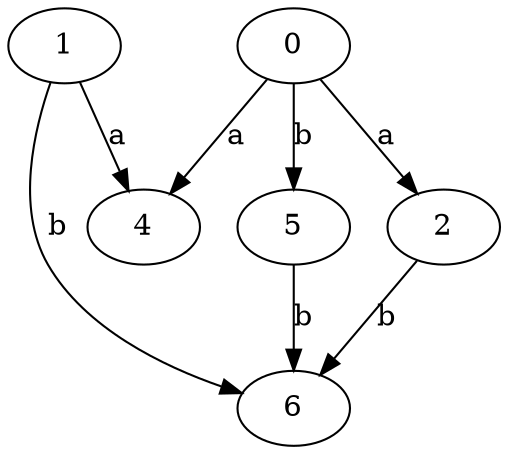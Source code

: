 strict digraph  {
1;
2;
4;
5;
6;
0;
1 -> 4  [label=a];
1 -> 6  [label=b];
2 -> 6  [label=b];
5 -> 6  [label=b];
0 -> 2  [label=a];
0 -> 4  [label=a];
0 -> 5  [label=b];
}
